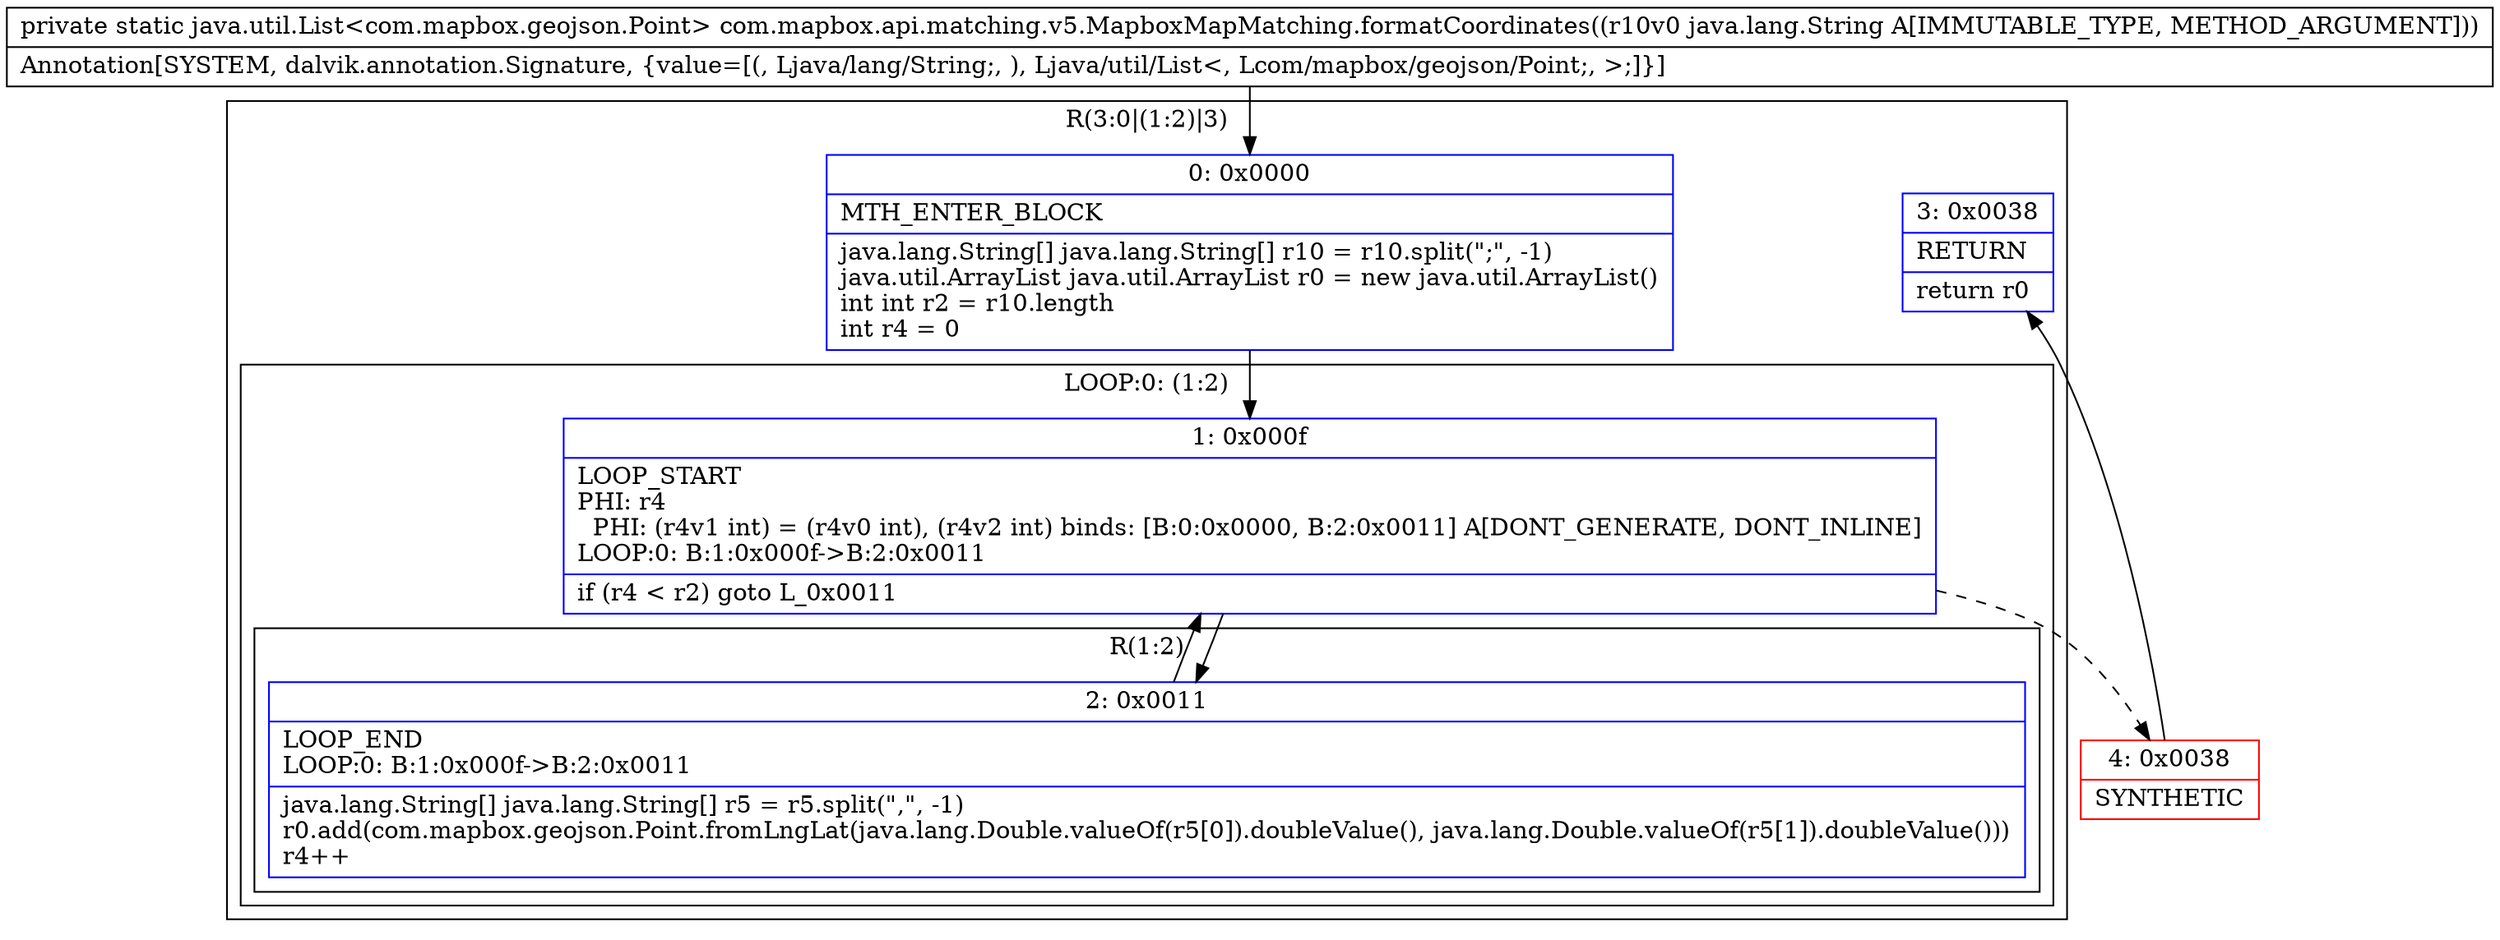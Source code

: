 digraph "CFG forcom.mapbox.api.matching.v5.MapboxMapMatching.formatCoordinates(Ljava\/lang\/String;)Ljava\/util\/List;" {
subgraph cluster_Region_533422352 {
label = "R(3:0|(1:2)|3)";
node [shape=record,color=blue];
Node_0 [shape=record,label="{0\:\ 0x0000|MTH_ENTER_BLOCK\l|java.lang.String[] java.lang.String[] r10 = r10.split(\";\", \-1)\ljava.util.ArrayList java.util.ArrayList r0 = new java.util.ArrayList()\lint int r2 = r10.length\lint r4 = 0\l}"];
subgraph cluster_LoopRegion_522660140 {
label = "LOOP:0: (1:2)";
node [shape=record,color=blue];
Node_1 [shape=record,label="{1\:\ 0x000f|LOOP_START\lPHI: r4 \l  PHI: (r4v1 int) = (r4v0 int), (r4v2 int) binds: [B:0:0x0000, B:2:0x0011] A[DONT_GENERATE, DONT_INLINE]\lLOOP:0: B:1:0x000f\-\>B:2:0x0011\l|if (r4 \< r2) goto L_0x0011\l}"];
subgraph cluster_Region_2057120333 {
label = "R(1:2)";
node [shape=record,color=blue];
Node_2 [shape=record,label="{2\:\ 0x0011|LOOP_END\lLOOP:0: B:1:0x000f\-\>B:2:0x0011\l|java.lang.String[] java.lang.String[] r5 = r5.split(\",\", \-1)\lr0.add(com.mapbox.geojson.Point.fromLngLat(java.lang.Double.valueOf(r5[0]).doubleValue(), java.lang.Double.valueOf(r5[1]).doubleValue()))\lr4++\l}"];
}
}
Node_3 [shape=record,label="{3\:\ 0x0038|RETURN\l|return r0\l}"];
}
Node_4 [shape=record,color=red,label="{4\:\ 0x0038|SYNTHETIC\l}"];
MethodNode[shape=record,label="{private static java.util.List\<com.mapbox.geojson.Point\> com.mapbox.api.matching.v5.MapboxMapMatching.formatCoordinates((r10v0 java.lang.String A[IMMUTABLE_TYPE, METHOD_ARGUMENT]))  | Annotation[SYSTEM, dalvik.annotation.Signature, \{value=[(, Ljava\/lang\/String;, ), Ljava\/util\/List\<, Lcom\/mapbox\/geojson\/Point;, \>;]\}]\l}"];
MethodNode -> Node_0;
Node_0 -> Node_1;
Node_1 -> Node_2;
Node_1 -> Node_4[style=dashed];
Node_2 -> Node_1;
Node_4 -> Node_3;
}

